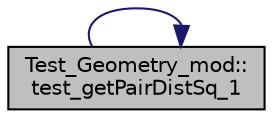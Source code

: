 digraph "Test_Geometry_mod::test_getPairDistSq_1"
{
 // LATEX_PDF_SIZE
  edge [fontname="Helvetica",fontsize="10",labelfontname="Helvetica",labelfontsize="10"];
  node [fontname="Helvetica",fontsize="10",shape=record];
  rankdir="LR";
  Node1 [label="Test_Geometry_mod::\ltest_getPairDistSq_1",height=0.2,width=0.4,color="black", fillcolor="grey75", style="filled", fontcolor="black",tooltip="Test getPairDistSq()."];
  Node1 -> Node1 [color="midnightblue",fontsize="10",style="solid",fontname="Helvetica"];
}
